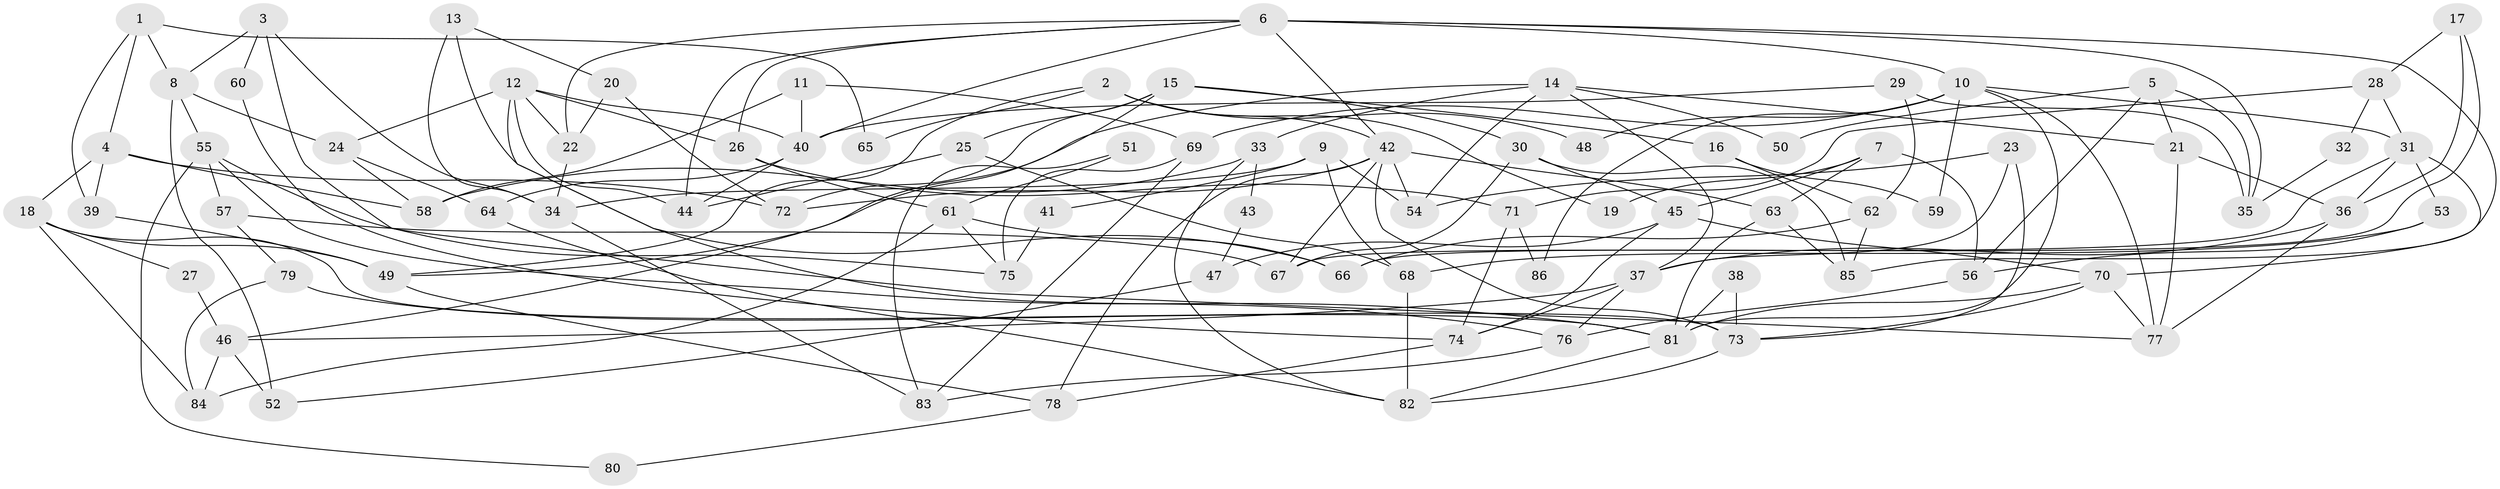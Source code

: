 // coarse degree distribution, {4: 0.4, 7: 0.03333333333333333, 5: 0.13333333333333333, 3: 0.13333333333333333, 2: 0.16666666666666666, 8: 0.03333333333333333, 6: 0.06666666666666667, 11: 0.03333333333333333}
// Generated by graph-tools (version 1.1) at 2025/52/03/04/25 21:52:29]
// undirected, 86 vertices, 172 edges
graph export_dot {
graph [start="1"]
  node [color=gray90,style=filled];
  1;
  2;
  3;
  4;
  5;
  6;
  7;
  8;
  9;
  10;
  11;
  12;
  13;
  14;
  15;
  16;
  17;
  18;
  19;
  20;
  21;
  22;
  23;
  24;
  25;
  26;
  27;
  28;
  29;
  30;
  31;
  32;
  33;
  34;
  35;
  36;
  37;
  38;
  39;
  40;
  41;
  42;
  43;
  44;
  45;
  46;
  47;
  48;
  49;
  50;
  51;
  52;
  53;
  54;
  55;
  56;
  57;
  58;
  59;
  60;
  61;
  62;
  63;
  64;
  65;
  66;
  67;
  68;
  69;
  70;
  71;
  72;
  73;
  74;
  75;
  76;
  77;
  78;
  79;
  80;
  81;
  82;
  83;
  84;
  85;
  86;
  1 -- 4;
  1 -- 39;
  1 -- 8;
  1 -- 65;
  2 -- 49;
  2 -- 42;
  2 -- 19;
  2 -- 48;
  2 -- 65;
  3 -- 77;
  3 -- 34;
  3 -- 8;
  3 -- 60;
  4 -- 58;
  4 -- 72;
  4 -- 18;
  4 -- 39;
  5 -- 21;
  5 -- 35;
  5 -- 50;
  5 -- 56;
  6 -- 44;
  6 -- 85;
  6 -- 10;
  6 -- 22;
  6 -- 26;
  6 -- 35;
  6 -- 40;
  6 -- 42;
  7 -- 56;
  7 -- 63;
  7 -- 19;
  7 -- 45;
  8 -- 24;
  8 -- 52;
  8 -- 55;
  9 -- 68;
  9 -- 54;
  9 -- 34;
  9 -- 41;
  10 -- 31;
  10 -- 48;
  10 -- 59;
  10 -- 69;
  10 -- 77;
  10 -- 81;
  10 -- 86;
  11 -- 40;
  11 -- 69;
  11 -- 58;
  12 -- 22;
  12 -- 24;
  12 -- 26;
  12 -- 40;
  12 -- 44;
  12 -- 76;
  13 -- 34;
  13 -- 66;
  13 -- 20;
  14 -- 21;
  14 -- 37;
  14 -- 33;
  14 -- 49;
  14 -- 50;
  14 -- 54;
  15 -- 46;
  15 -- 72;
  15 -- 16;
  15 -- 25;
  15 -- 30;
  16 -- 62;
  16 -- 59;
  17 -- 28;
  17 -- 36;
  17 -- 66;
  18 -- 73;
  18 -- 27;
  18 -- 49;
  18 -- 84;
  20 -- 22;
  20 -- 72;
  21 -- 36;
  21 -- 77;
  22 -- 34;
  23 -- 54;
  23 -- 73;
  23 -- 37;
  24 -- 64;
  24 -- 58;
  25 -- 44;
  25 -- 68;
  26 -- 61;
  26 -- 71;
  27 -- 46;
  28 -- 31;
  28 -- 71;
  28 -- 32;
  29 -- 40;
  29 -- 62;
  29 -- 35;
  30 -- 45;
  30 -- 67;
  30 -- 85;
  31 -- 70;
  31 -- 67;
  31 -- 36;
  31 -- 53;
  32 -- 35;
  33 -- 58;
  33 -- 43;
  33 -- 82;
  34 -- 83;
  36 -- 37;
  36 -- 77;
  37 -- 76;
  37 -- 46;
  37 -- 74;
  38 -- 73;
  38 -- 81;
  39 -- 49;
  40 -- 44;
  40 -- 64;
  41 -- 75;
  42 -- 73;
  42 -- 54;
  42 -- 63;
  42 -- 67;
  42 -- 72;
  42 -- 78;
  43 -- 47;
  45 -- 74;
  45 -- 47;
  45 -- 70;
  46 -- 84;
  46 -- 52;
  47 -- 52;
  49 -- 78;
  51 -- 61;
  51 -- 83;
  53 -- 68;
  53 -- 56;
  55 -- 81;
  55 -- 57;
  55 -- 75;
  55 -- 80;
  56 -- 76;
  57 -- 67;
  57 -- 79;
  60 -- 74;
  61 -- 84;
  61 -- 66;
  61 -- 75;
  62 -- 85;
  62 -- 66;
  63 -- 81;
  63 -- 85;
  64 -- 82;
  68 -- 82;
  69 -- 75;
  69 -- 83;
  70 -- 77;
  70 -- 73;
  70 -- 81;
  71 -- 74;
  71 -- 86;
  73 -- 82;
  74 -- 78;
  76 -- 83;
  78 -- 80;
  79 -- 81;
  79 -- 84;
  81 -- 82;
}
